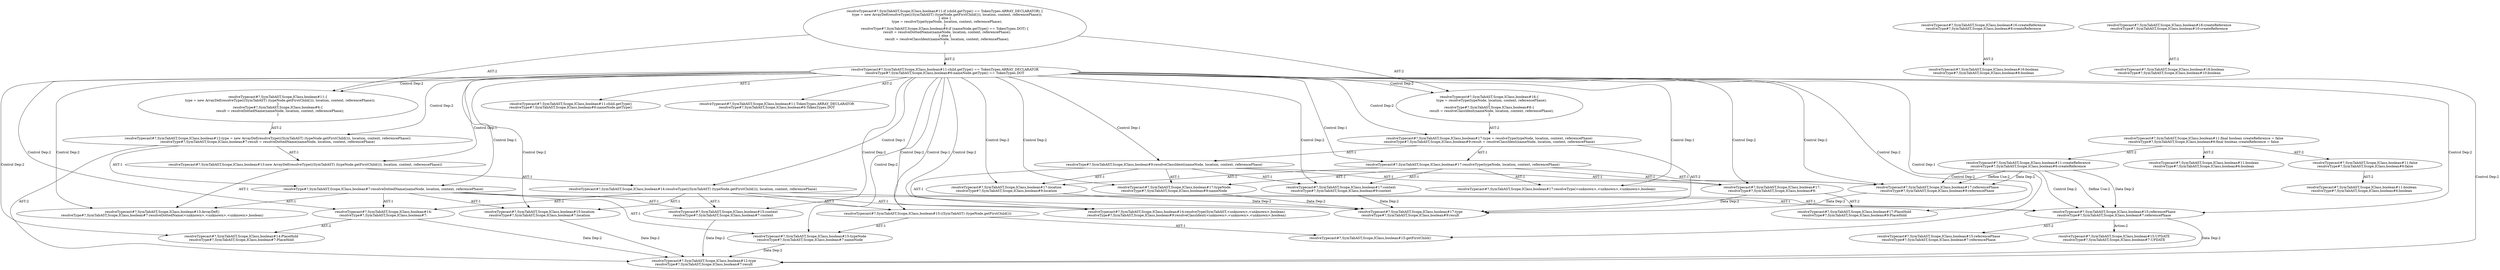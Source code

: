 digraph "Pattern" {
0 [label="resolveTypecast#?,SymTabAST,Scope,IClass,boolean#15:UPDATE
resolveType#?,SymTabAST,Scope,IClass,boolean#7:UPDATE" shape=ellipse]
1 [label="resolveTypecast#?,SymTabAST,Scope,IClass,boolean#15:referencePhase
resolveType#?,SymTabAST,Scope,IClass,boolean#7:referencePhase" shape=ellipse]
2 [label="resolveTypecast#?,SymTabAST,Scope,IClass,boolean#11:child.getType() == TokenTypes.ARRAY_DECLARATOR
resolveType#?,SymTabAST,Scope,IClass,boolean#6:nameNode.getType() == TokenTypes.DOT" shape=ellipse]
3 [label="resolveTypecast#?,SymTabAST,Scope,IClass,boolean#11:if (child.getType() == TokenTypes.ARRAY_DECLARATOR) \{
    type = new ArrayDef(resolveType(((SymTabAST) (typeNode.getFirstChild())), location, context, referencePhase));
\} else \{
    type = resolveType(typeNode, location, context, referencePhase);
\}
resolveType#?,SymTabAST,Scope,IClass,boolean#6:if (nameNode.getType() == TokenTypes.DOT) \{
    result = resolveDottedName(nameNode, location, context, referencePhase);
\} else \{
    result = resolveClassIdent(nameNode, location, context, referencePhase);
\}" shape=ellipse]
4 [label="resolveTypecast#?,SymTabAST,Scope,IClass,boolean#11:child.getType()
resolveType#?,SymTabAST,Scope,IClass,boolean#6:nameNode.getType()" shape=ellipse]
5 [label="resolveTypecast#?,SymTabAST,Scope,IClass,boolean#11:TokenTypes.ARRAY_DECLARATOR
resolveType#?,SymTabAST,Scope,IClass,boolean#6:TokenTypes.DOT" shape=ellipse]
6 [label="resolveTypecast#?,SymTabAST,Scope,IClass,boolean#11:\{
    type = new ArrayDef(resolveType(((SymTabAST) (typeNode.getFirstChild())), location, context, referencePhase));
\}
resolveType#?,SymTabAST,Scope,IClass,boolean#6:\{
    result = resolveDottedName(nameNode, location, context, referencePhase);
\}" shape=ellipse]
7 [label="resolveTypecast#?,SymTabAST,Scope,IClass,boolean#12:type = new ArrayDef(resolveType(((SymTabAST) (typeNode.getFirstChild())), location, context, referencePhase))
resolveType#?,SymTabAST,Scope,IClass,boolean#7:result = resolveDottedName(nameNode, location, context, referencePhase)" shape=ellipse]
8 [label="resolveTypecast#?,SymTabAST,Scope,IClass,boolean#12:type
resolveType#?,SymTabAST,Scope,IClass,boolean#7:result" shape=ellipse]
9 [label="resolveTypecast#?,SymTabAST,Scope,IClass,boolean#16:createReference
resolveType#?,SymTabAST,Scope,IClass,boolean#8:createReference" shape=ellipse]
10 [label="resolveTypecast#?,SymTabAST,Scope,IClass,boolean#16:boolean
resolveType#?,SymTabAST,Scope,IClass,boolean#8:boolean" shape=ellipse]
11 [label="resolveTypecast#?,SymTabAST,Scope,IClass,boolean#13:new ArrayDef(resolveType(((SymTabAST) (typeNode.getFirstChild())), location, context, referencePhase))" shape=ellipse]
12 [label="resolveTypecast#?,SymTabAST,Scope,IClass,boolean#13:ArrayDef()
resolveType#?,SymTabAST,Scope,IClass,boolean#7:resolveDottedName(<unknown>,<unknown>,<unknown>,boolean)" shape=ellipse]
13 [label="resolveTypecast#?,SymTabAST,Scope,IClass,boolean#14:resolveType(((SymTabAST) (typeNode.getFirstChild())), location, context, referencePhase)" shape=ellipse]
14 [label="resolveTypecast#?,SymTabAST,Scope,IClass,boolean#14:resolveType(SymTabAST,<unknown>,<unknown>,boolean)
resolveType#?,SymTabAST,Scope,IClass,boolean#9:resolveClassIdent(<unknown>,<unknown>,<unknown>,boolean)" shape=ellipse]
15 [label="resolveTypecast#?,SymTabAST,Scope,IClass,boolean#14:
resolveType#?,SymTabAST,Scope,IClass,boolean#7:" shape=ellipse]
16 [label="resolveTypecast#?,SymTabAST,Scope,IClass,boolean#14:PlaceHold
resolveType#?,SymTabAST,Scope,IClass,boolean#7:PlaceHold" shape=ellipse]
17 [label="resolveTypecast#?,SymTabAST,Scope,IClass,boolean#15:((SymTabAST) (typeNode.getFirstChild()))" shape=ellipse]
18 [label="resolveTypecast#?,SymTabAST,Scope,IClass,boolean#15:getFirstChild()" shape=ellipse]
19 [label="resolveTypecast#?,SymTabAST,Scope,IClass,boolean#15:typeNode
resolveType#?,SymTabAST,Scope,IClass,boolean#7:nameNode" shape=ellipse]
20 [label="resolveTypecast#?,SymTabAST,Scope,IClass,boolean#15:location
resolveType#?,SymTabAST,Scope,IClass,boolean#7:location" shape=ellipse]
21 [label="resolveTypecast#?,SymTabAST,Scope,IClass,boolean#15:context
resolveType#?,SymTabAST,Scope,IClass,boolean#7:context" shape=ellipse]
22 [label="resolveTypecast#?,SymTabAST,Scope,IClass,boolean#16:\{
    type = resolveType(typeNode, location, context, referencePhase);
\}
resolveType#?,SymTabAST,Scope,IClass,boolean#8:\{
    result = resolveClassIdent(nameNode, location, context, referencePhase);
\}" shape=ellipse]
23 [label="resolveTypecast#?,SymTabAST,Scope,IClass,boolean#17:type = resolveType(typeNode, location, context, referencePhase)
resolveType#?,SymTabAST,Scope,IClass,boolean#9:result = resolveClassIdent(nameNode, location, context, referencePhase)" shape=ellipse]
24 [label="resolveTypecast#?,SymTabAST,Scope,IClass,boolean#17:type
resolveType#?,SymTabAST,Scope,IClass,boolean#9:result" shape=ellipse]
25 [label="resolveTypecast#?,SymTabAST,Scope,IClass,boolean#17:referencePhase
resolveType#?,SymTabAST,Scope,IClass,boolean#9:referencePhase" shape=ellipse]
26 [label="resolveTypecast#?,SymTabAST,Scope,IClass,boolean#18:createReference
resolveType#?,SymTabAST,Scope,IClass,boolean#10:createReference" shape=ellipse]
27 [label="resolveTypecast#?,SymTabAST,Scope,IClass,boolean#18:boolean
resolveType#?,SymTabAST,Scope,IClass,boolean#10:boolean" shape=ellipse]
28 [label="resolveTypecast#?,SymTabAST,Scope,IClass,boolean#17:resolveType(typeNode, location, context, referencePhase)" shape=ellipse]
29 [label="resolveTypecast#?,SymTabAST,Scope,IClass,boolean#17:resolveType(<unknown>,<unknown>,<unknown>,boolean)" shape=ellipse]
30 [label="resolveTypecast#?,SymTabAST,Scope,IClass,boolean#17:
resolveType#?,SymTabAST,Scope,IClass,boolean#9:" shape=ellipse]
31 [label="resolveTypecast#?,SymTabAST,Scope,IClass,boolean#17:PlaceHold
resolveType#?,SymTabAST,Scope,IClass,boolean#9:PlaceHold" shape=ellipse]
32 [label="resolveTypecast#?,SymTabAST,Scope,IClass,boolean#17:typeNode
resolveType#?,SymTabAST,Scope,IClass,boolean#9:nameNode" shape=ellipse]
33 [label="resolveTypecast#?,SymTabAST,Scope,IClass,boolean#17:location
resolveType#?,SymTabAST,Scope,IClass,boolean#9:location" shape=ellipse]
34 [label="resolveTypecast#?,SymTabAST,Scope,IClass,boolean#17:context
resolveType#?,SymTabAST,Scope,IClass,boolean#9:context" shape=ellipse]
35 [label="resolveTypecast#?,SymTabAST,Scope,IClass,boolean#11:createReference
resolveType#?,SymTabAST,Scope,IClass,boolean#6:createReference" shape=ellipse]
36 [label="resolveTypecast#?,SymTabAST,Scope,IClass,boolean#11:final boolean createReference = false
resolveType#?,SymTabAST,Scope,IClass,boolean#6:final boolean createReference = false" shape=ellipse]
37 [label="resolveTypecast#?,SymTabAST,Scope,IClass,boolean#11:boolean
resolveType#?,SymTabAST,Scope,IClass,boolean#6:boolean" shape=ellipse]
38 [label="resolveTypecast#?,SymTabAST,Scope,IClass,boolean#11:false
resolveType#?,SymTabAST,Scope,IClass,boolean#6:false" shape=ellipse]
39 [label="resolveTypecast#?,SymTabAST,Scope,IClass,boolean#11:boolean
resolveType#?,SymTabAST,Scope,IClass,boolean#6:boolean" shape=ellipse]
40 [label="resolveTypecast#?,SymTabAST,Scope,IClass,boolean#15:referencePhase
resolveType#?,SymTabAST,Scope,IClass,boolean#7:referencePhase" shape=ellipse]
41 [label="resolveType#?,SymTabAST,Scope,IClass,boolean#7:resolveDottedName(nameNode, location, context, referencePhase)" shape=ellipse]
42 [label="resolveType#?,SymTabAST,Scope,IClass,boolean#9:resolveClassIdent(nameNode, location, context, referencePhase)" shape=ellipse]
1 -> 0 [label="Action:2"];
1 -> 40 [label="AST:2"];
1 -> 8 [label="Data Dep:2"];
2 -> 1 [label="Control Dep:2"];
2 -> 4 [label="AST:2"];
2 -> 5 [label="AST:2"];
2 -> 6 [label="Control Dep:2"];
2 -> 7 [label="Control Dep:2"];
2 -> 8 [label="Control Dep:2"];
2 -> 11 [label="Control Dep:1"];
2 -> 12 [label="Control Dep:2"];
2 -> 13 [label="Control Dep:1"];
2 -> 14 [label="Control Dep:2"];
2 -> 15 [label="Control Dep:2"];
2 -> 16 [label="Control Dep:2"];
2 -> 17 [label="Control Dep:1"];
2 -> 18 [label="Control Dep:1"];
2 -> 19 [label="Control Dep:2"];
2 -> 20 [label="Control Dep:2"];
2 -> 21 [label="Control Dep:2"];
2 -> 22 [label="Control Dep:2"];
2 -> 23 [label="Control Dep:2"];
2 -> 24 [label="Control Dep:2"];
2 -> 28 [label="Control Dep:1"];
2 -> 29 [label="Control Dep:1"];
2 -> 30 [label="Control Dep:2"];
2 -> 31 [label="Control Dep:2"];
2 -> 32 [label="Control Dep:2"];
2 -> 33 [label="Control Dep:2"];
2 -> 34 [label="Control Dep:2"];
2 -> 25 [label="Control Dep:2"];
2 -> 41 [label="Control Dep:1"];
2 -> 42 [label="Control Dep:1"];
3 -> 2 [label="AST:2"];
3 -> 6 [label="AST:2"];
3 -> 22 [label="AST:2"];
6 -> 7 [label="AST:2"];
7 -> 8 [label="AST:2"];
7 -> 11 [label="AST:1"];
7 -> 41 [label="AST:1"];
9 -> 10 [label="AST:2"];
11 -> 12 [label="AST:1"];
11 -> 13 [label="AST:1"];
13 -> 1 [label="AST:1"];
13 -> 15 [label="AST:1"];
13 -> 14 [label="AST:1"];
13 -> 17 [label="AST:1"];
13 -> 20 [label="AST:1"];
13 -> 21 [label="AST:1"];
15 -> 8 [label="Data Dep:2"];
15 -> 16 [label="AST:2"];
17 -> 19 [label="AST:1"];
17 -> 18 [label="AST:1"];
19 -> 8 [label="Data Dep:2"];
20 -> 8 [label="Data Dep:2"];
21 -> 8 [label="Data Dep:2"];
22 -> 23 [label="AST:2"];
23 -> 24 [label="AST:2"];
23 -> 28 [label="AST:1"];
23 -> 42 [label="AST:1"];
25 -> 24 [label="Data Dep:2"];
26 -> 27 [label="AST:2"];
28 -> 25 [label="AST:1"];
28 -> 30 [label="AST:1"];
28 -> 29 [label="AST:1"];
28 -> 32 [label="AST:1"];
28 -> 33 [label="AST:1"];
28 -> 34 [label="AST:1"];
30 -> 24 [label="Data Dep:2"];
30 -> 31 [label="AST:2"];
32 -> 24 [label="Data Dep:2"];
33 -> 24 [label="Data Dep:2"];
34 -> 24 [label="Data Dep:2"];
35 -> 1 [label="Define Use:2"];
35 -> 1 [label="Data Dep:2"];
35 -> 1 [label="Control Dep:2"];
35 -> 25 [label="Define Use:2"];
35 -> 25 [label="Data Dep:2"];
35 -> 25 [label="Control Dep:2"];
36 -> 35 [label="AST:2"];
36 -> 37 [label="AST:2"];
36 -> 38 [label="AST:2"];
38 -> 39 [label="AST:2"];
41 -> 15 [label="AST:1"];
41 -> 12 [label="AST:1"];
41 -> 19 [label="AST:1"];
41 -> 20 [label="AST:1"];
41 -> 21 [label="AST:1"];
41 -> 1 [label="AST:1"];
42 -> 30 [label="AST:1"];
42 -> 14 [label="AST:1"];
42 -> 32 [label="AST:1"];
42 -> 33 [label="AST:1"];
42 -> 34 [label="AST:1"];
42 -> 25 [label="AST:1"];
}